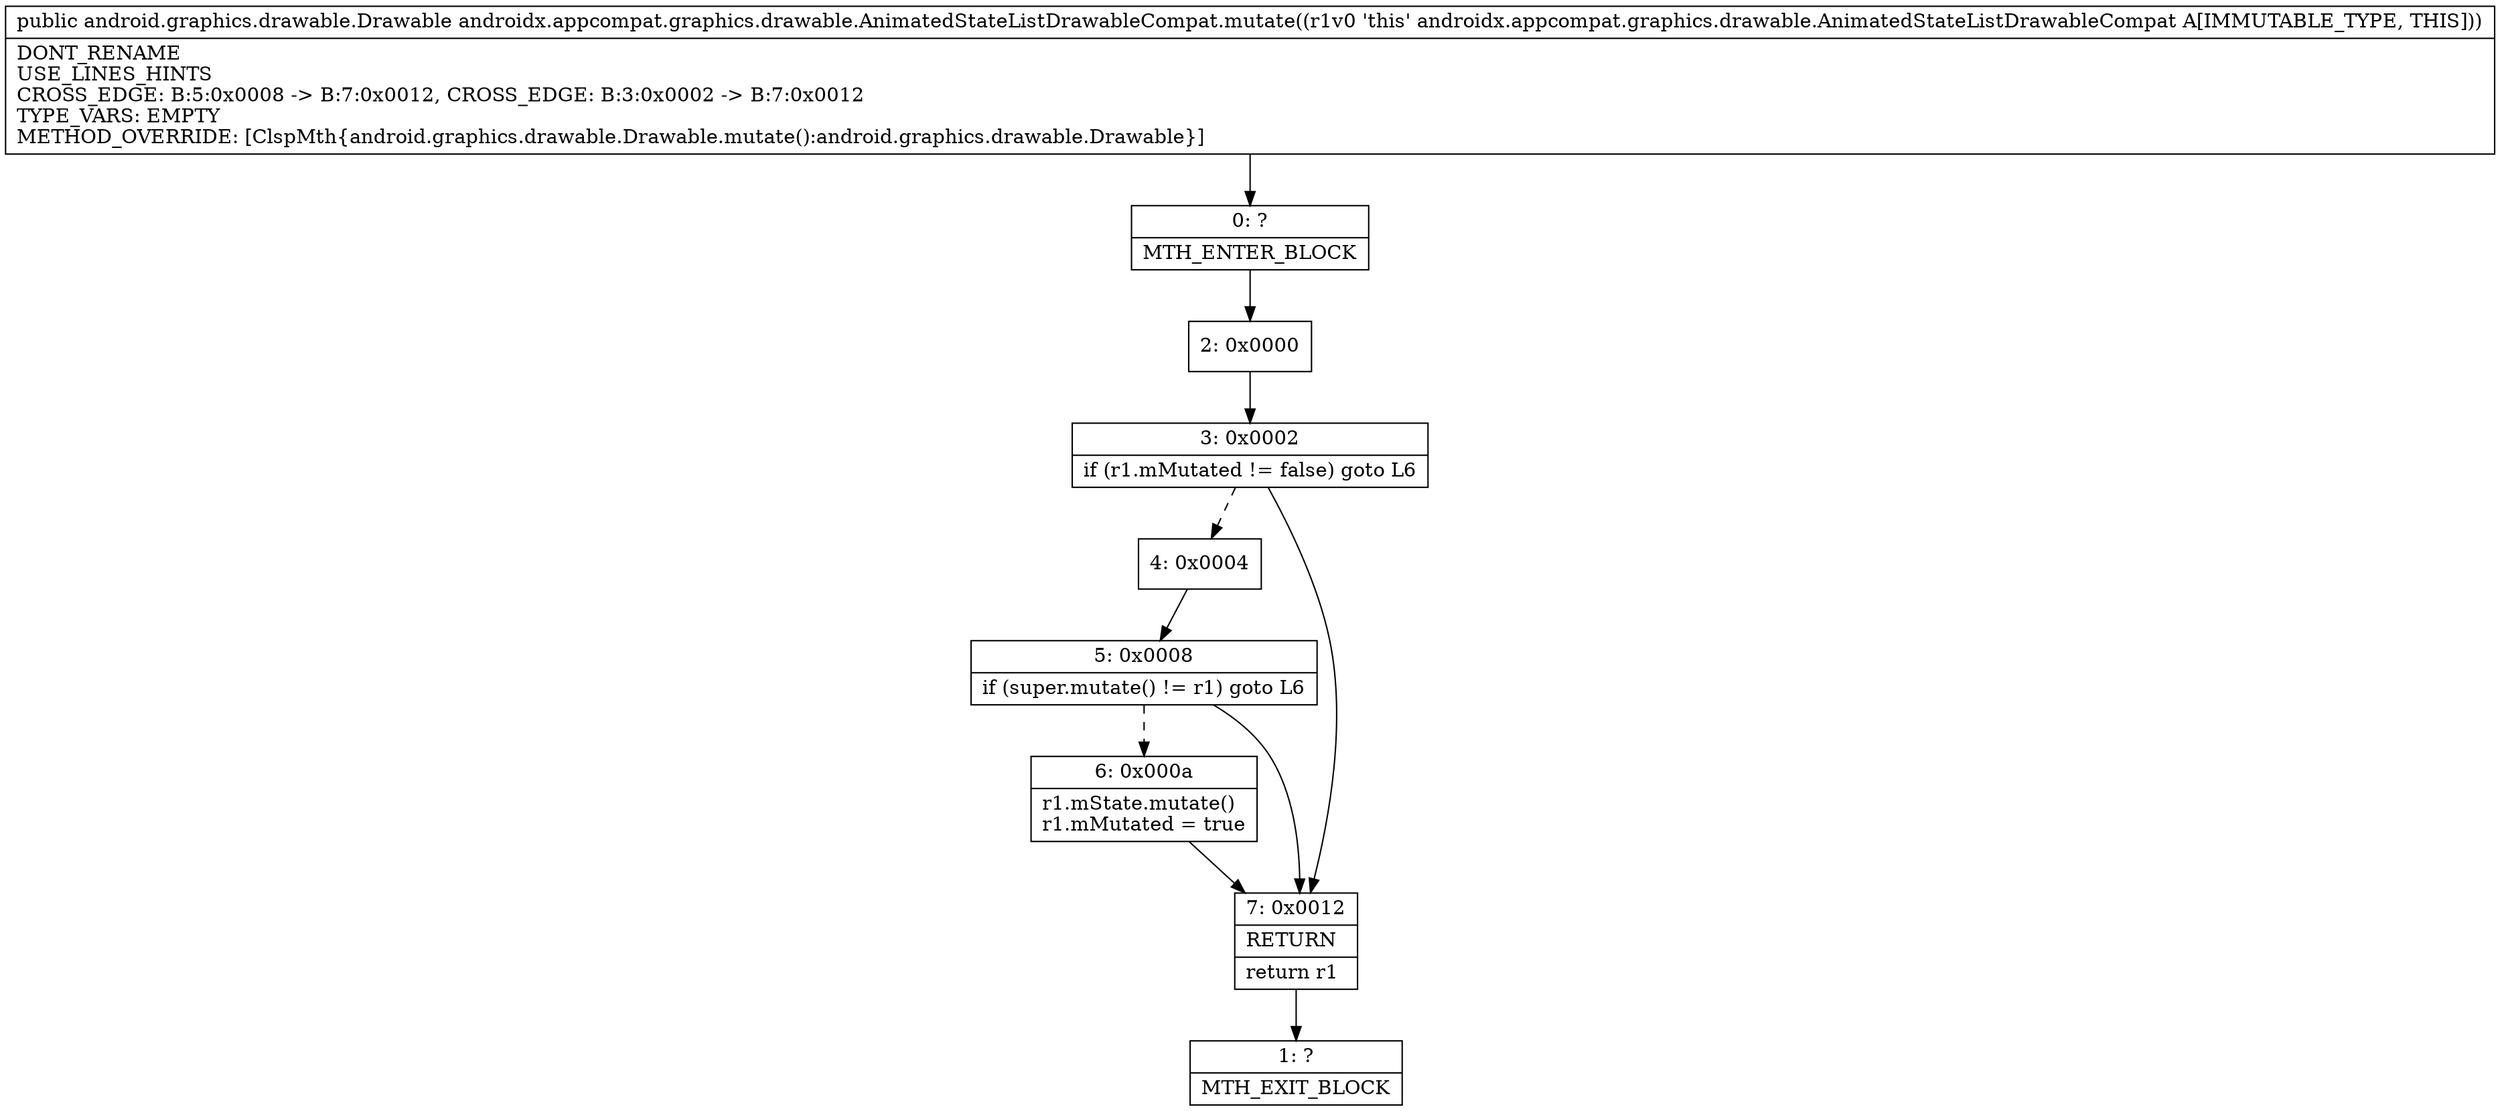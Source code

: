 digraph "CFG forandroidx.appcompat.graphics.drawable.AnimatedStateListDrawableCompat.mutate()Landroid\/graphics\/drawable\/Drawable;" {
Node_0 [shape=record,label="{0\:\ ?|MTH_ENTER_BLOCK\l}"];
Node_2 [shape=record,label="{2\:\ 0x0000}"];
Node_3 [shape=record,label="{3\:\ 0x0002|if (r1.mMutated != false) goto L6\l}"];
Node_4 [shape=record,label="{4\:\ 0x0004}"];
Node_5 [shape=record,label="{5\:\ 0x0008|if (super.mutate() != r1) goto L6\l}"];
Node_6 [shape=record,label="{6\:\ 0x000a|r1.mState.mutate()\lr1.mMutated = true\l}"];
Node_7 [shape=record,label="{7\:\ 0x0012|RETURN\l|return r1\l}"];
Node_1 [shape=record,label="{1\:\ ?|MTH_EXIT_BLOCK\l}"];
MethodNode[shape=record,label="{public android.graphics.drawable.Drawable androidx.appcompat.graphics.drawable.AnimatedStateListDrawableCompat.mutate((r1v0 'this' androidx.appcompat.graphics.drawable.AnimatedStateListDrawableCompat A[IMMUTABLE_TYPE, THIS]))  | DONT_RENAME\lUSE_LINES_HINTS\lCROSS_EDGE: B:5:0x0008 \-\> B:7:0x0012, CROSS_EDGE: B:3:0x0002 \-\> B:7:0x0012\lTYPE_VARS: EMPTY\lMETHOD_OVERRIDE: [ClspMth\{android.graphics.drawable.Drawable.mutate():android.graphics.drawable.Drawable\}]\l}"];
MethodNode -> Node_0;Node_0 -> Node_2;
Node_2 -> Node_3;
Node_3 -> Node_4[style=dashed];
Node_3 -> Node_7;
Node_4 -> Node_5;
Node_5 -> Node_6[style=dashed];
Node_5 -> Node_7;
Node_6 -> Node_7;
Node_7 -> Node_1;
}

